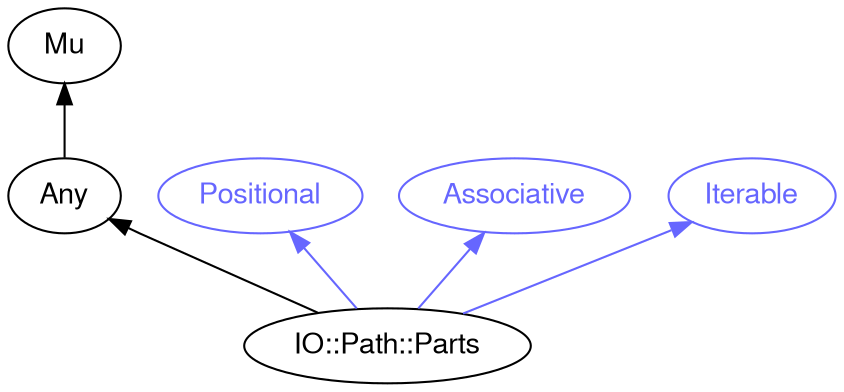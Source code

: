 digraph "raku-type-graph" {
    rankdir=BT;
    splines=polyline;
    overlap=false;

    graph [truecolor=true bgcolor="#FFFFFF"];
    // Types
    "IO::Path::Parts" [color="#000000", fontcolor="#000000", href="/type/IO::Path::Parts", fontname="FreeSans"];
    "Mu" [color="#000000", fontcolor="#000000", href="/type/Mu", fontname="FreeSans"];
    "Any" [color="#000000", fontcolor="#000000", href="/type/Any", fontname="FreeSans"];
    "Positional" [color="#6666FF", fontcolor="#6666FF", href="/type/Positional", fontname="FreeSans"];
    "Associative" [color="#6666FF", fontcolor="#6666FF", href="/type/Associative", fontname="FreeSans"];
    "Iterable" [color="#6666FF", fontcolor="#6666FF", href="/type/Iterable", fontname="FreeSans"];

    // Superclasses
    "IO::Path::Parts" -> "Any" [color="#000000"];
    "Any" -> "Mu" [color="#000000"];

    // Roles
    "IO::Path::Parts" -> "Positional" [color="#6666FF"];
    "IO::Path::Parts" -> "Associative" [color="#6666FF"];
    "IO::Path::Parts" -> "Iterable" [color="#6666FF"];
}
